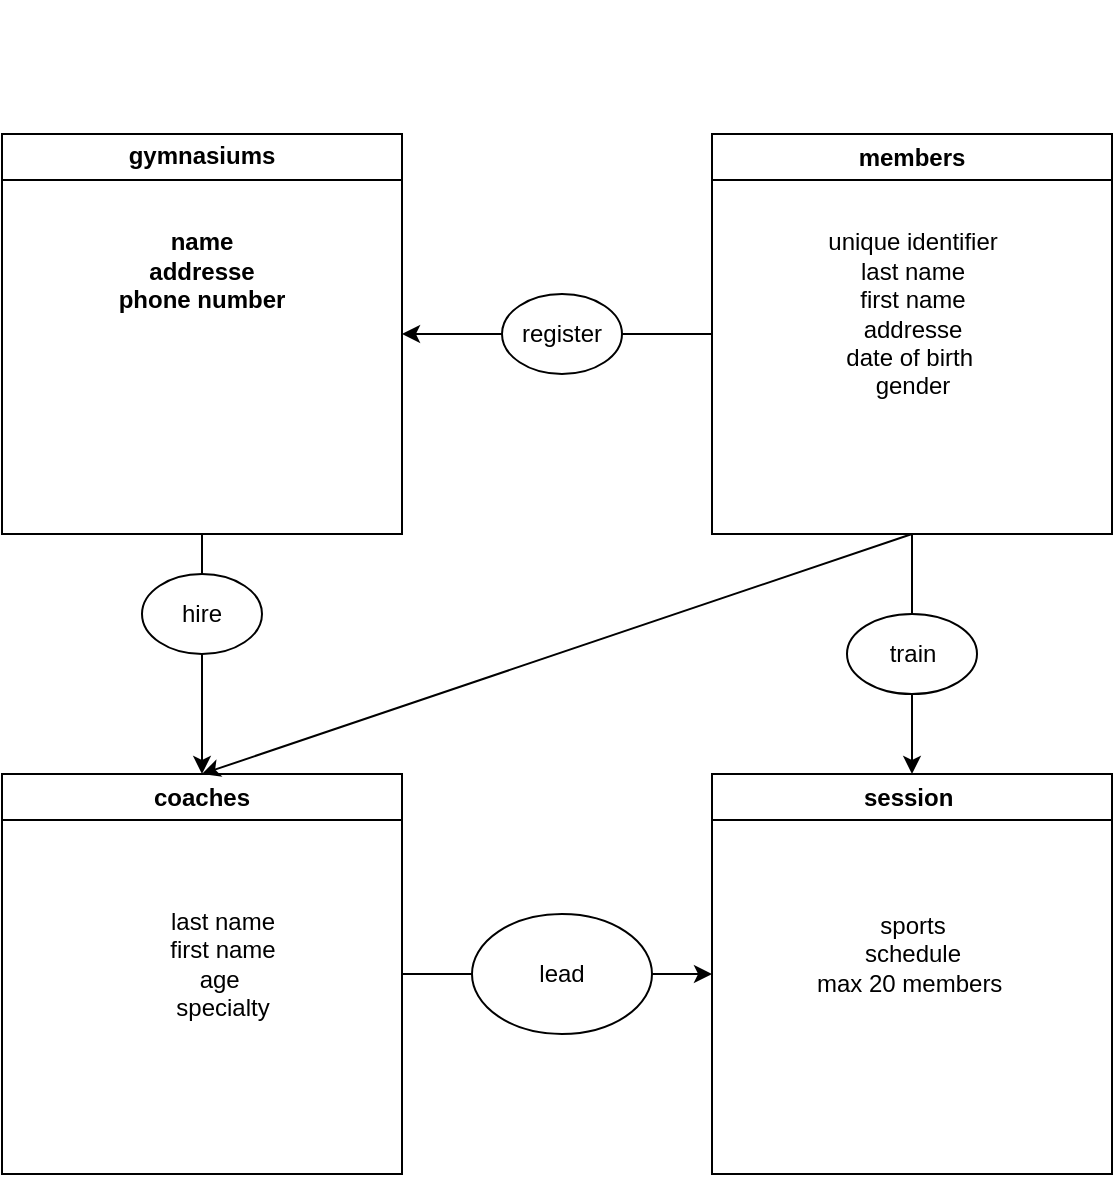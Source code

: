 <mxfile>
    <diagram id="o5ZBNS3VEohwAko87o7C" name="Page-1">
        <mxGraphModel dx="898" dy="634" grid="1" gridSize="10" guides="1" tooltips="1" connect="1" arrows="1" fold="1" page="1" pageScale="1" pageWidth="850" pageHeight="1100" math="0" shadow="0">
            <root>
                <mxCell id="0"/>
                <mxCell id="1" parent="0"/>
                <mxCell id="22" style="edgeStyle=none;html=1;exitX=0.5;exitY=1;exitDx=0;exitDy=0;entryX=0.5;entryY=0;entryDx=0;entryDy=0;startArrow=none;" edge="1" parent="1" source="27" target="3">
                    <mxGeometry relative="1" as="geometry"/>
                </mxCell>
                <mxCell id="2" value="&lt;br&gt;&lt;br&gt;&lt;br&gt;&lt;p class=&quot;MsoNormal&quot;&gt;&lt;/p&gt;&lt;br&gt;gymnasiums&lt;br&gt;&lt;br&gt;&lt;br&gt;name&lt;br&gt;addresse&lt;br&gt;phone number" style="swimlane;whiteSpace=wrap;html=1;" vertex="1" parent="1">
                    <mxGeometry x="70" y="80" width="200" height="200" as="geometry">
                        <mxRectangle x="80" y="100" width="120" height="200" as="alternateBounds"/>
                    </mxGeometry>
                </mxCell>
                <mxCell id="3" value="coaches" style="swimlane;whiteSpace=wrap;html=1;" vertex="1" parent="1">
                    <mxGeometry x="70" y="400" width="200" height="200" as="geometry"/>
                </mxCell>
                <mxCell id="12" value="last name&lt;br&gt;first name&lt;br&gt;age&amp;nbsp;&lt;br&gt;specialty" style="text;html=1;align=center;verticalAlign=middle;resizable=0;points=[];autosize=1;strokeColor=none;fillColor=none;" vertex="1" parent="3">
                    <mxGeometry x="70" y="60" width="80" height="70" as="geometry"/>
                </mxCell>
                <mxCell id="4" value="session&amp;nbsp;" style="swimlane;whiteSpace=wrap;html=1;" vertex="1" parent="1">
                    <mxGeometry x="425" y="400" width="200" height="200" as="geometry"/>
                </mxCell>
                <mxCell id="11" value="sports&lt;br&gt;schedule&lt;br&gt;&amp;nbsp;max 20 members&amp;nbsp;&amp;nbsp;" style="text;html=1;align=center;verticalAlign=middle;resizable=0;points=[];autosize=1;strokeColor=none;fillColor=none;" vertex="1" parent="4">
                    <mxGeometry x="35" y="60" width="130" height="60" as="geometry"/>
                </mxCell>
                <mxCell id="5" value="members" style="swimlane;whiteSpace=wrap;html=1;" vertex="1" parent="1">
                    <mxGeometry x="425" y="80" width="200" height="200" as="geometry"/>
                </mxCell>
                <mxCell id="7" value="unique identifier&lt;br&gt;last name&lt;br&gt;first name&lt;br&gt;addresse&lt;br&gt;date of birth&amp;nbsp;&lt;br&gt;gender&lt;br&gt;" style="text;html=1;align=center;verticalAlign=middle;resizable=0;points=[];autosize=1;strokeColor=none;fillColor=none;" vertex="1" parent="5">
                    <mxGeometry x="45" y="40" width="110" height="100" as="geometry"/>
                </mxCell>
                <mxCell id="14" value="" style="endArrow=classic;html=1;entryX=1;entryY=0.5;entryDx=0;entryDy=0;exitX=0;exitY=0.5;exitDx=0;exitDy=0;" edge="1" parent="1" source="5" target="2">
                    <mxGeometry width="50" height="50" relative="1" as="geometry">
                        <mxPoint x="480" y="350" as="sourcePoint"/>
                        <mxPoint x="530" y="300" as="targetPoint"/>
                    </mxGeometry>
                </mxCell>
                <mxCell id="16" value="" style="endArrow=classic;html=1;exitX=0.5;exitY=1;exitDx=0;exitDy=0;entryX=0.5;entryY=0;entryDx=0;entryDy=0;" edge="1" parent="1" source="5" target="3">
                    <mxGeometry width="50" height="50" relative="1" as="geometry">
                        <mxPoint x="480" y="350" as="sourcePoint"/>
                        <mxPoint x="530" y="300" as="targetPoint"/>
                    </mxGeometry>
                </mxCell>
                <mxCell id="20" value="" style="endArrow=classic;html=1;entryX=0.5;entryY=0;entryDx=0;entryDy=0;exitX=0.5;exitY=1;exitDx=0;exitDy=0;" edge="1" parent="1" source="5" target="4">
                    <mxGeometry width="50" height="50" relative="1" as="geometry">
                        <mxPoint x="480" y="350" as="sourcePoint"/>
                        <mxPoint x="530" y="300" as="targetPoint"/>
                    </mxGeometry>
                </mxCell>
                <mxCell id="23" value="" style="endArrow=classic;html=1;exitX=1;exitY=0.5;exitDx=0;exitDy=0;entryX=0;entryY=0.5;entryDx=0;entryDy=0;" edge="1" parent="1" source="3" target="4">
                    <mxGeometry width="50" height="50" relative="1" as="geometry">
                        <mxPoint x="480" y="350" as="sourcePoint"/>
                        <mxPoint x="530" y="300" as="targetPoint"/>
                    </mxGeometry>
                </mxCell>
                <mxCell id="24" value="register" style="ellipse;whiteSpace=wrap;html=1;" vertex="1" parent="1">
                    <mxGeometry x="320" y="160" width="60" height="40" as="geometry"/>
                </mxCell>
                <mxCell id="25" value="lead" style="ellipse;whiteSpace=wrap;html=1;" vertex="1" parent="1">
                    <mxGeometry x="305" y="470" width="90" height="60" as="geometry"/>
                </mxCell>
                <mxCell id="26" value="train" style="ellipse;whiteSpace=wrap;html=1;" vertex="1" parent="1">
                    <mxGeometry x="492.5" y="320" width="65" height="40" as="geometry"/>
                </mxCell>
                <mxCell id="28" value="" style="edgeStyle=none;html=1;exitX=0.5;exitY=1;exitDx=0;exitDy=0;entryX=0.5;entryY=0;entryDx=0;entryDy=0;endArrow=none;" edge="1" parent="1" source="2" target="27">
                    <mxGeometry relative="1" as="geometry">
                        <mxPoint x="170" y="280" as="sourcePoint"/>
                        <mxPoint x="170" y="400" as="targetPoint"/>
                    </mxGeometry>
                </mxCell>
                <mxCell id="27" value="hire" style="ellipse;whiteSpace=wrap;html=1;" vertex="1" parent="1">
                    <mxGeometry x="140" y="300" width="60" height="40" as="geometry"/>
                </mxCell>
            </root>
        </mxGraphModel>
    </diagram>
</mxfile>